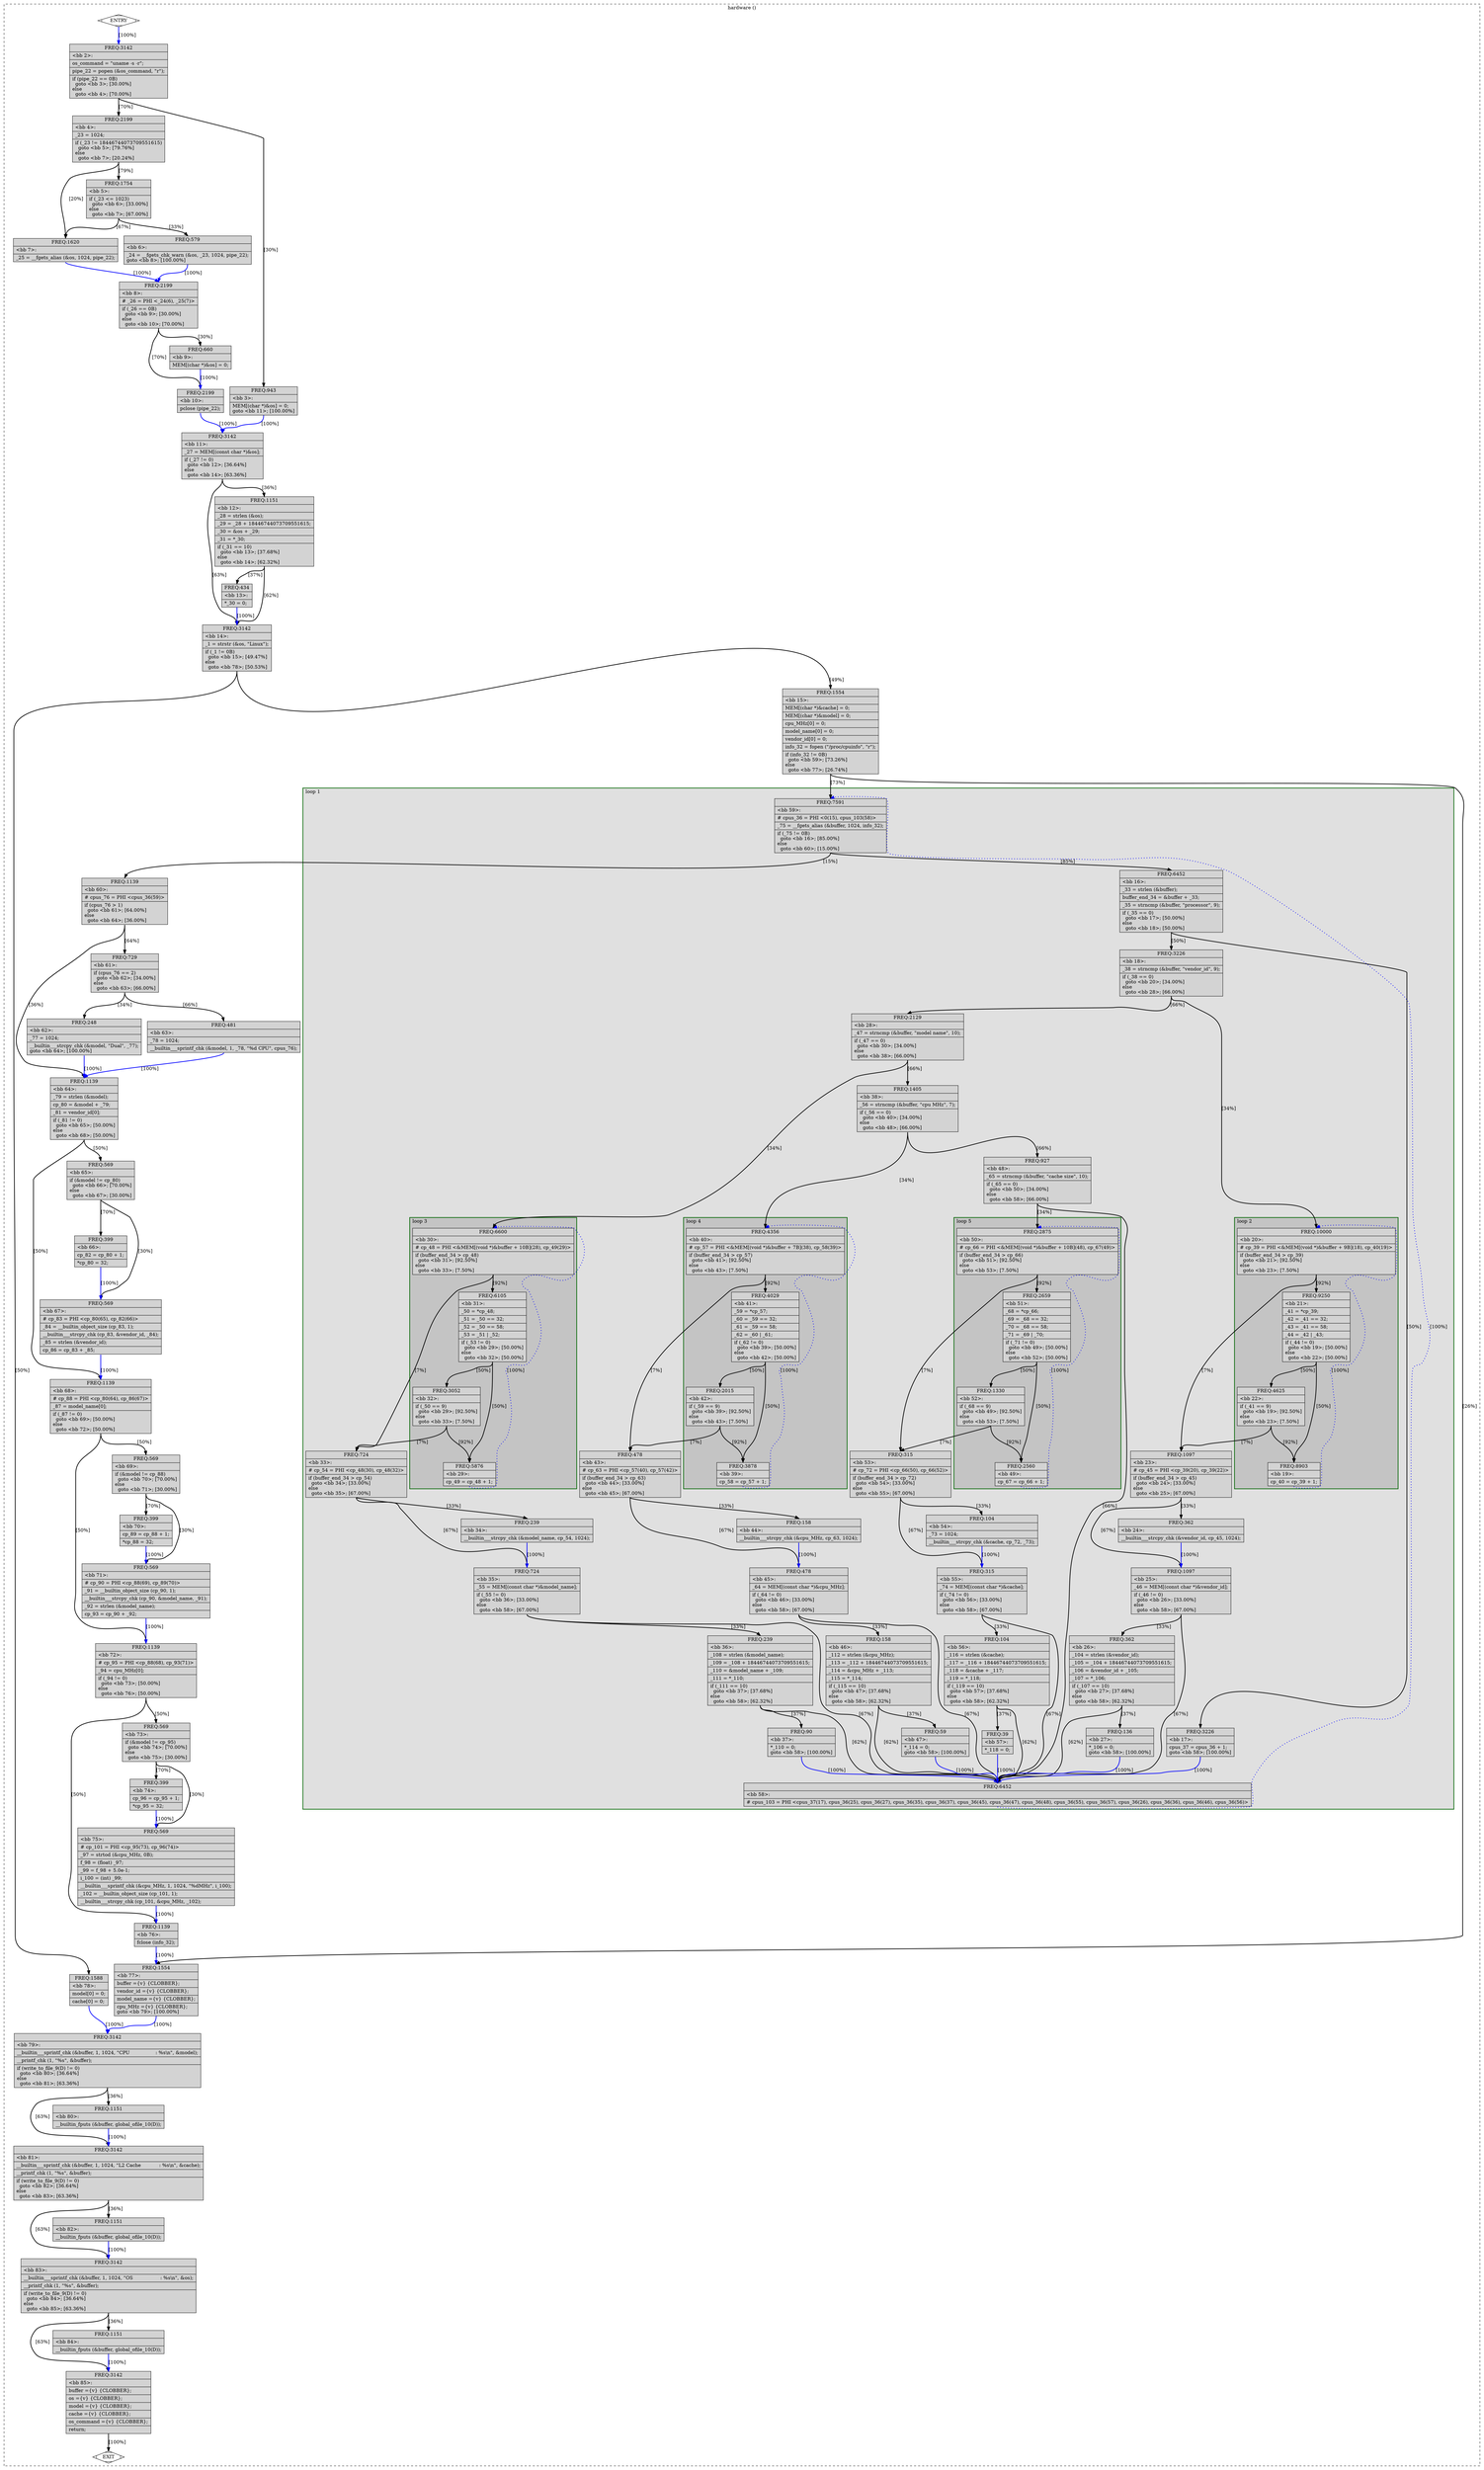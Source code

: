 digraph "hardware.c.086t.fixup_cfg4" {
overlap=false;
subgraph "cluster_hardware" {
	style="dashed";
	color="black";
	label="hardware ()";
	subgraph cluster_56_1 {
	style="filled";
	color="darkgreen";
	fillcolor="grey88";
	label="loop 1";
	labeljust=l;
	penwidth=2;
	subgraph cluster_56_2 {
	style="filled";
	color="darkgreen";
	fillcolor="grey77";
	label="loop 2";
	labeljust=l;
	penwidth=2;
	fn_56_basic_block_20 [shape=record,style=filled,fillcolor=lightgrey,label="{ FREQ:10000 |\<bb\ 20\>:\l\
|#\ cp_39\ =\ PHI\ \<&MEM[(void\ *)&buffer\ +\ 9B](18),\ cp_40(19)\>\l\
|if\ (buffer_end_34\ \>\ cp_39)\l\
\ \ goto\ \<bb\ 21\>;\ [92.50%]\l\
else\l\
\ \ goto\ \<bb\ 23\>;\ [7.50%]\l\
}"];

	fn_56_basic_block_21 [shape=record,style=filled,fillcolor=lightgrey,label="{ FREQ:9250 |\<bb\ 21\>:\l\
|_41\ =\ *cp_39;\l\
|_42\ =\ _41\ ==\ 32;\l\
|_43\ =\ _41\ ==\ 58;\l\
|_44\ =\ _42\ \|\ _43;\l\
|if\ (_44\ !=\ 0)\l\
\ \ goto\ \<bb\ 19\>;\ [50.00%]\l\
else\l\
\ \ goto\ \<bb\ 22\>;\ [50.00%]\l\
}"];

	fn_56_basic_block_19 [shape=record,style=filled,fillcolor=lightgrey,label="{ FREQ:8903 |\<bb\ 19\>:\l\
|cp_40\ =\ cp_39\ +\ 1;\l\
}"];

	fn_56_basic_block_22 [shape=record,style=filled,fillcolor=lightgrey,label="{ FREQ:4625 |\<bb\ 22\>:\l\
|if\ (_41\ ==\ 9)\l\
\ \ goto\ \<bb\ 19\>;\ [92.50%]\l\
else\l\
\ \ goto\ \<bb\ 23\>;\ [7.50%]\l\
}"];

	}
	subgraph cluster_56_3 {
	style="filled";
	color="darkgreen";
	fillcolor="grey77";
	label="loop 3";
	labeljust=l;
	penwidth=2;
	fn_56_basic_block_30 [shape=record,style=filled,fillcolor=lightgrey,label="{ FREQ:6600 |\<bb\ 30\>:\l\
|#\ cp_48\ =\ PHI\ \<&MEM[(void\ *)&buffer\ +\ 10B](28),\ cp_49(29)\>\l\
|if\ (buffer_end_34\ \>\ cp_48)\l\
\ \ goto\ \<bb\ 31\>;\ [92.50%]\l\
else\l\
\ \ goto\ \<bb\ 33\>;\ [7.50%]\l\
}"];

	fn_56_basic_block_31 [shape=record,style=filled,fillcolor=lightgrey,label="{ FREQ:6105 |\<bb\ 31\>:\l\
|_50\ =\ *cp_48;\l\
|_51\ =\ _50\ ==\ 32;\l\
|_52\ =\ _50\ ==\ 58;\l\
|_53\ =\ _51\ \|\ _52;\l\
|if\ (_53\ !=\ 0)\l\
\ \ goto\ \<bb\ 29\>;\ [50.00%]\l\
else\l\
\ \ goto\ \<bb\ 32\>;\ [50.00%]\l\
}"];

	fn_56_basic_block_29 [shape=record,style=filled,fillcolor=lightgrey,label="{ FREQ:5876 |\<bb\ 29\>:\l\
|cp_49\ =\ cp_48\ +\ 1;\l\
}"];

	fn_56_basic_block_32 [shape=record,style=filled,fillcolor=lightgrey,label="{ FREQ:3052 |\<bb\ 32\>:\l\
|if\ (_50\ ==\ 9)\l\
\ \ goto\ \<bb\ 29\>;\ [92.50%]\l\
else\l\
\ \ goto\ \<bb\ 33\>;\ [7.50%]\l\
}"];

	}
	subgraph cluster_56_4 {
	style="filled";
	color="darkgreen";
	fillcolor="grey77";
	label="loop 4";
	labeljust=l;
	penwidth=2;
	fn_56_basic_block_40 [shape=record,style=filled,fillcolor=lightgrey,label="{ FREQ:4356 |\<bb\ 40\>:\l\
|#\ cp_57\ =\ PHI\ \<&MEM[(void\ *)&buffer\ +\ 7B](38),\ cp_58(39)\>\l\
|if\ (buffer_end_34\ \>\ cp_57)\l\
\ \ goto\ \<bb\ 41\>;\ [92.50%]\l\
else\l\
\ \ goto\ \<bb\ 43\>;\ [7.50%]\l\
}"];

	fn_56_basic_block_41 [shape=record,style=filled,fillcolor=lightgrey,label="{ FREQ:4029 |\<bb\ 41\>:\l\
|_59\ =\ *cp_57;\l\
|_60\ =\ _59\ ==\ 32;\l\
|_61\ =\ _59\ ==\ 58;\l\
|_62\ =\ _60\ \|\ _61;\l\
|if\ (_62\ !=\ 0)\l\
\ \ goto\ \<bb\ 39\>;\ [50.00%]\l\
else\l\
\ \ goto\ \<bb\ 42\>;\ [50.00%]\l\
}"];

	fn_56_basic_block_39 [shape=record,style=filled,fillcolor=lightgrey,label="{ FREQ:3878 |\<bb\ 39\>:\l\
|cp_58\ =\ cp_57\ +\ 1;\l\
}"];

	fn_56_basic_block_42 [shape=record,style=filled,fillcolor=lightgrey,label="{ FREQ:2015 |\<bb\ 42\>:\l\
|if\ (_59\ ==\ 9)\l\
\ \ goto\ \<bb\ 39\>;\ [92.50%]\l\
else\l\
\ \ goto\ \<bb\ 43\>;\ [7.50%]\l\
}"];

	}
	subgraph cluster_56_5 {
	style="filled";
	color="darkgreen";
	fillcolor="grey77";
	label="loop 5";
	labeljust=l;
	penwidth=2;
	fn_56_basic_block_50 [shape=record,style=filled,fillcolor=lightgrey,label="{ FREQ:2875 |\<bb\ 50\>:\l\
|#\ cp_66\ =\ PHI\ \<&MEM[(void\ *)&buffer\ +\ 10B](48),\ cp_67(49)\>\l\
|if\ (buffer_end_34\ \>\ cp_66)\l\
\ \ goto\ \<bb\ 51\>;\ [92.50%]\l\
else\l\
\ \ goto\ \<bb\ 53\>;\ [7.50%]\l\
}"];

	fn_56_basic_block_51 [shape=record,style=filled,fillcolor=lightgrey,label="{ FREQ:2659 |\<bb\ 51\>:\l\
|_68\ =\ *cp_66;\l\
|_69\ =\ _68\ ==\ 32;\l\
|_70\ =\ _68\ ==\ 58;\l\
|_71\ =\ _69\ \|\ _70;\l\
|if\ (_71\ !=\ 0)\l\
\ \ goto\ \<bb\ 49\>;\ [50.00%]\l\
else\l\
\ \ goto\ \<bb\ 52\>;\ [50.00%]\l\
}"];

	fn_56_basic_block_49 [shape=record,style=filled,fillcolor=lightgrey,label="{ FREQ:2560 |\<bb\ 49\>:\l\
|cp_67\ =\ cp_66\ +\ 1;\l\
}"];

	fn_56_basic_block_52 [shape=record,style=filled,fillcolor=lightgrey,label="{ FREQ:1330 |\<bb\ 52\>:\l\
|if\ (_68\ ==\ 9)\l\
\ \ goto\ \<bb\ 49\>;\ [92.50%]\l\
else\l\
\ \ goto\ \<bb\ 53\>;\ [7.50%]\l\
}"];

	}
	fn_56_basic_block_59 [shape=record,style=filled,fillcolor=lightgrey,label="{ FREQ:7591 |\<bb\ 59\>:\l\
|#\ cpus_36\ =\ PHI\ \<0(15),\ cpus_103(58)\>\l\
|_75\ =\ __fgets_alias\ (&buffer,\ 1024,\ info_32);\l\
|if\ (_75\ !=\ 0B)\l\
\ \ goto\ \<bb\ 16\>;\ [85.00%]\l\
else\l\
\ \ goto\ \<bb\ 60\>;\ [15.00%]\l\
}"];

	fn_56_basic_block_16 [shape=record,style=filled,fillcolor=lightgrey,label="{ FREQ:6452 |\<bb\ 16\>:\l\
|_33\ =\ strlen\ (&buffer);\l\
|buffer_end_34\ =\ &buffer\ +\ _33;\l\
|_35\ =\ strncmp\ (&buffer,\ \"processor\",\ 9);\l\
|if\ (_35\ ==\ 0)\l\
\ \ goto\ \<bb\ 17\>;\ [50.00%]\l\
else\l\
\ \ goto\ \<bb\ 18\>;\ [50.00%]\l\
}"];

	fn_56_basic_block_17 [shape=record,style=filled,fillcolor=lightgrey,label="{ FREQ:3226 |\<bb\ 17\>:\l\
|cpus_37\ =\ cpus_36\ +\ 1;\l\
goto\ \<bb\ 58\>;\ [100.00%]\l\
}"];

	fn_56_basic_block_18 [shape=record,style=filled,fillcolor=lightgrey,label="{ FREQ:3226 |\<bb\ 18\>:\l\
|_38\ =\ strncmp\ (&buffer,\ \"vendor_id\",\ 9);\l\
|if\ (_38\ ==\ 0)\l\
\ \ goto\ \<bb\ 20\>;\ [34.00%]\l\
else\l\
\ \ goto\ \<bb\ 28\>;\ [66.00%]\l\
}"];

	fn_56_basic_block_58 [shape=record,style=filled,fillcolor=lightgrey,label="{ FREQ:6452 |\<bb\ 58\>:\l\
|#\ cpus_103\ =\ PHI\ \<cpus_37(17),\ cpus_36(25),\ cpus_36(27),\ cpus_36(35),\ cpus_36(37),\ cpus_36(45),\ cpus_36(47),\ cpus_36(48),\ cpus_36(55),\ cpus_36(57),\ cpus_36(26),\ cpus_36(36),\ cpus_36(46),\ cpus_36(56)\>\l\
}"];

	fn_56_basic_block_28 [shape=record,style=filled,fillcolor=lightgrey,label="{ FREQ:2129 |\<bb\ 28\>:\l\
|_47\ =\ strncmp\ (&buffer,\ \"model\ name\",\ 10);\l\
|if\ (_47\ ==\ 0)\l\
\ \ goto\ \<bb\ 30\>;\ [34.00%]\l\
else\l\
\ \ goto\ \<bb\ 38\>;\ [66.00%]\l\
}"];

	fn_56_basic_block_23 [shape=record,style=filled,fillcolor=lightgrey,label="{ FREQ:1097 |\<bb\ 23\>:\l\
|#\ cp_45\ =\ PHI\ \<cp_39(20),\ cp_39(22)\>\l\
|if\ (buffer_end_34\ \>\ cp_45)\l\
\ \ goto\ \<bb\ 24\>;\ [33.00%]\l\
else\l\
\ \ goto\ \<bb\ 25\>;\ [67.00%]\l\
}"];

	fn_56_basic_block_38 [shape=record,style=filled,fillcolor=lightgrey,label="{ FREQ:1405 |\<bb\ 38\>:\l\
|_56\ =\ strncmp\ (&buffer,\ \"cpu\ MHz\",\ 7);\l\
|if\ (_56\ ==\ 0)\l\
\ \ goto\ \<bb\ 40\>;\ [34.00%]\l\
else\l\
\ \ goto\ \<bb\ 48\>;\ [66.00%]\l\
}"];

	fn_56_basic_block_24 [shape=record,style=filled,fillcolor=lightgrey,label="{ FREQ:362 |\<bb\ 24\>:\l\
|__builtin___strcpy_chk\ (&vendor_id,\ cp_45,\ 1024);\l\
}"];

	fn_56_basic_block_25 [shape=record,style=filled,fillcolor=lightgrey,label="{ FREQ:1097 |\<bb\ 25\>:\l\
|_46\ =\ MEM[(const\ char\ *)&vendor_id];\l\
|if\ (_46\ !=\ 0)\l\
\ \ goto\ \<bb\ 26\>;\ [33.00%]\l\
else\l\
\ \ goto\ \<bb\ 58\>;\ [67.00%]\l\
}"];

	fn_56_basic_block_33 [shape=record,style=filled,fillcolor=lightgrey,label="{ FREQ:724 |\<bb\ 33\>:\l\
|#\ cp_54\ =\ PHI\ \<cp_48(30),\ cp_48(32)\>\l\
|if\ (buffer_end_34\ \>\ cp_54)\l\
\ \ goto\ \<bb\ 34\>;\ [33.00%]\l\
else\l\
\ \ goto\ \<bb\ 35\>;\ [67.00%]\l\
}"];

	fn_56_basic_block_48 [shape=record,style=filled,fillcolor=lightgrey,label="{ FREQ:927 |\<bb\ 48\>:\l\
|_65\ =\ strncmp\ (&buffer,\ \"cache\ size\",\ 10);\l\
|if\ (_65\ ==\ 0)\l\
\ \ goto\ \<bb\ 50\>;\ [34.00%]\l\
else\l\
\ \ goto\ \<bb\ 58\>;\ [66.00%]\l\
}"];

	fn_56_basic_block_26 [shape=record,style=filled,fillcolor=lightgrey,label="{ FREQ:362 |\<bb\ 26\>:\l\
|_104\ =\ strlen\ (&vendor_id);\l\
|_105\ =\ _104\ +\ 18446744073709551615;\l\
|_106\ =\ &vendor_id\ +\ _105;\l\
|_107\ =\ *_106;\l\
|if\ (_107\ ==\ 10)\l\
\ \ goto\ \<bb\ 27\>;\ [37.68%]\l\
else\l\
\ \ goto\ \<bb\ 58\>;\ [62.32%]\l\
}"];

	fn_56_basic_block_34 [shape=record,style=filled,fillcolor=lightgrey,label="{ FREQ:239 |\<bb\ 34\>:\l\
|__builtin___strcpy_chk\ (&model_name,\ cp_54,\ 1024);\l\
}"];

	fn_56_basic_block_35 [shape=record,style=filled,fillcolor=lightgrey,label="{ FREQ:724 |\<bb\ 35\>:\l\
|_55\ =\ MEM[(const\ char\ *)&model_name];\l\
|if\ (_55\ !=\ 0)\l\
\ \ goto\ \<bb\ 36\>;\ [33.00%]\l\
else\l\
\ \ goto\ \<bb\ 58\>;\ [67.00%]\l\
}"];

	fn_56_basic_block_43 [shape=record,style=filled,fillcolor=lightgrey,label="{ FREQ:478 |\<bb\ 43\>:\l\
|#\ cp_63\ =\ PHI\ \<cp_57(40),\ cp_57(42)\>\l\
|if\ (buffer_end_34\ \>\ cp_63)\l\
\ \ goto\ \<bb\ 44\>;\ [33.00%]\l\
else\l\
\ \ goto\ \<bb\ 45\>;\ [67.00%]\l\
}"];

	fn_56_basic_block_27 [shape=record,style=filled,fillcolor=lightgrey,label="{ FREQ:136 |\<bb\ 27\>:\l\
|*_106\ =\ 0;\l\
goto\ \<bb\ 58\>;\ [100.00%]\l\
}"];

	fn_56_basic_block_36 [shape=record,style=filled,fillcolor=lightgrey,label="{ FREQ:239 |\<bb\ 36\>:\l\
|_108\ =\ strlen\ (&model_name);\l\
|_109\ =\ _108\ +\ 18446744073709551615;\l\
|_110\ =\ &model_name\ +\ _109;\l\
|_111\ =\ *_110;\l\
|if\ (_111\ ==\ 10)\l\
\ \ goto\ \<bb\ 37\>;\ [37.68%]\l\
else\l\
\ \ goto\ \<bb\ 58\>;\ [62.32%]\l\
}"];

	fn_56_basic_block_44 [shape=record,style=filled,fillcolor=lightgrey,label="{ FREQ:158 |\<bb\ 44\>:\l\
|__builtin___strcpy_chk\ (&cpu_MHz,\ cp_63,\ 1024);\l\
}"];

	fn_56_basic_block_45 [shape=record,style=filled,fillcolor=lightgrey,label="{ FREQ:478 |\<bb\ 45\>:\l\
|_64\ =\ MEM[(const\ char\ *)&cpu_MHz];\l\
|if\ (_64\ !=\ 0)\l\
\ \ goto\ \<bb\ 46\>;\ [33.00%]\l\
else\l\
\ \ goto\ \<bb\ 58\>;\ [67.00%]\l\
}"];

	fn_56_basic_block_53 [shape=record,style=filled,fillcolor=lightgrey,label="{ FREQ:315 |\<bb\ 53\>:\l\
|#\ cp_72\ =\ PHI\ \<cp_66(50),\ cp_66(52)\>\l\
|if\ (buffer_end_34\ \>\ cp_72)\l\
\ \ goto\ \<bb\ 54\>;\ [33.00%]\l\
else\l\
\ \ goto\ \<bb\ 55\>;\ [67.00%]\l\
}"];

	fn_56_basic_block_37 [shape=record,style=filled,fillcolor=lightgrey,label="{ FREQ:90 |\<bb\ 37\>:\l\
|*_110\ =\ 0;\l\
goto\ \<bb\ 58\>;\ [100.00%]\l\
}"];

	fn_56_basic_block_46 [shape=record,style=filled,fillcolor=lightgrey,label="{ FREQ:158 |\<bb\ 46\>:\l\
|_112\ =\ strlen\ (&cpu_MHz);\l\
|_113\ =\ _112\ +\ 18446744073709551615;\l\
|_114\ =\ &cpu_MHz\ +\ _113;\l\
|_115\ =\ *_114;\l\
|if\ (_115\ ==\ 10)\l\
\ \ goto\ \<bb\ 47\>;\ [37.68%]\l\
else\l\
\ \ goto\ \<bb\ 58\>;\ [62.32%]\l\
}"];

	fn_56_basic_block_54 [shape=record,style=filled,fillcolor=lightgrey,label="{ FREQ:104 |\<bb\ 54\>:\l\
|_73\ =\ 1024;\l\
|__builtin___strcpy_chk\ (&cache,\ cp_72,\ _73);\l\
}"];

	fn_56_basic_block_55 [shape=record,style=filled,fillcolor=lightgrey,label="{ FREQ:315 |\<bb\ 55\>:\l\
|_74\ =\ MEM[(const\ char\ *)&cache];\l\
|if\ (_74\ !=\ 0)\l\
\ \ goto\ \<bb\ 56\>;\ [33.00%]\l\
else\l\
\ \ goto\ \<bb\ 58\>;\ [67.00%]\l\
}"];

	fn_56_basic_block_47 [shape=record,style=filled,fillcolor=lightgrey,label="{ FREQ:59 |\<bb\ 47\>:\l\
|*_114\ =\ 0;\l\
goto\ \<bb\ 58\>;\ [100.00%]\l\
}"];

	fn_56_basic_block_56 [shape=record,style=filled,fillcolor=lightgrey,label="{ FREQ:104 |\<bb\ 56\>:\l\
|_116\ =\ strlen\ (&cache);\l\
|_117\ =\ _116\ +\ 18446744073709551615;\l\
|_118\ =\ &cache\ +\ _117;\l\
|_119\ =\ *_118;\l\
|if\ (_119\ ==\ 10)\l\
\ \ goto\ \<bb\ 57\>;\ [37.68%]\l\
else\l\
\ \ goto\ \<bb\ 58\>;\ [62.32%]\l\
}"];

	fn_56_basic_block_57 [shape=record,style=filled,fillcolor=lightgrey,label="{ FREQ:39 |\<bb\ 57\>:\l\
|*_118\ =\ 0;\l\
}"];

	}
	fn_56_basic_block_0 [shape=Mdiamond,style=filled,fillcolor=white,label="ENTRY"];

	fn_56_basic_block_1 [shape=Mdiamond,style=filled,fillcolor=white,label="EXIT"];

	fn_56_basic_block_2 [shape=record,style=filled,fillcolor=lightgrey,label="{ FREQ:3142 |\<bb\ 2\>:\l\
|os_command\ =\ \"uname\ -s\ -r\";\l\
|pipe_22\ =\ popen\ (&os_command,\ \"r\");\l\
|if\ (pipe_22\ ==\ 0B)\l\
\ \ goto\ \<bb\ 3\>;\ [30.00%]\l\
else\l\
\ \ goto\ \<bb\ 4\>;\ [70.00%]\l\
}"];

	fn_56_basic_block_3 [shape=record,style=filled,fillcolor=lightgrey,label="{ FREQ:943 |\<bb\ 3\>:\l\
|MEM[(char\ *)&os]\ =\ 0;\l\
goto\ \<bb\ 11\>;\ [100.00%]\l\
}"];

	fn_56_basic_block_4 [shape=record,style=filled,fillcolor=lightgrey,label="{ FREQ:2199 |\<bb\ 4\>:\l\
|_23\ =\ 1024;\l\
|if\ (_23\ !=\ 18446744073709551615)\l\
\ \ goto\ \<bb\ 5\>;\ [79.76%]\l\
else\l\
\ \ goto\ \<bb\ 7\>;\ [20.24%]\l\
}"];

	fn_56_basic_block_5 [shape=record,style=filled,fillcolor=lightgrey,label="{ FREQ:1754 |\<bb\ 5\>:\l\
|if\ (_23\ \<=\ 1023)\l\
\ \ goto\ \<bb\ 6\>;\ [33.00%]\l\
else\l\
\ \ goto\ \<bb\ 7\>;\ [67.00%]\l\
}"];

	fn_56_basic_block_6 [shape=record,style=filled,fillcolor=lightgrey,label="{ FREQ:579 |\<bb\ 6\>:\l\
|_24\ =\ __fgets_chk_warn\ (&os,\ _23,\ 1024,\ pipe_22);\l\
goto\ \<bb\ 8\>;\ [100.00%]\l\
}"];

	fn_56_basic_block_7 [shape=record,style=filled,fillcolor=lightgrey,label="{ FREQ:1620 |\<bb\ 7\>:\l\
|_25\ =\ __fgets_alias\ (&os,\ 1024,\ pipe_22);\l\
}"];

	fn_56_basic_block_8 [shape=record,style=filled,fillcolor=lightgrey,label="{ FREQ:2199 |\<bb\ 8\>:\l\
|#\ _26\ =\ PHI\ \<_24(6),\ _25(7)\>\l\
|if\ (_26\ ==\ 0B)\l\
\ \ goto\ \<bb\ 9\>;\ [30.00%]\l\
else\l\
\ \ goto\ \<bb\ 10\>;\ [70.00%]\l\
}"];

	fn_56_basic_block_9 [shape=record,style=filled,fillcolor=lightgrey,label="{ FREQ:660 |\<bb\ 9\>:\l\
|MEM[(char\ *)&os]\ =\ 0;\l\
}"];

	fn_56_basic_block_10 [shape=record,style=filled,fillcolor=lightgrey,label="{ FREQ:2199 |\<bb\ 10\>:\l\
|pclose\ (pipe_22);\l\
}"];

	fn_56_basic_block_11 [shape=record,style=filled,fillcolor=lightgrey,label="{ FREQ:3142 |\<bb\ 11\>:\l\
|_27\ =\ MEM[(const\ char\ *)&os];\l\
|if\ (_27\ !=\ 0)\l\
\ \ goto\ \<bb\ 12\>;\ [36.64%]\l\
else\l\
\ \ goto\ \<bb\ 14\>;\ [63.36%]\l\
}"];

	fn_56_basic_block_12 [shape=record,style=filled,fillcolor=lightgrey,label="{ FREQ:1151 |\<bb\ 12\>:\l\
|_28\ =\ strlen\ (&os);\l\
|_29\ =\ _28\ +\ 18446744073709551615;\l\
|_30\ =\ &os\ +\ _29;\l\
|_31\ =\ *_30;\l\
|if\ (_31\ ==\ 10)\l\
\ \ goto\ \<bb\ 13\>;\ [37.68%]\l\
else\l\
\ \ goto\ \<bb\ 14\>;\ [62.32%]\l\
}"];

	fn_56_basic_block_13 [shape=record,style=filled,fillcolor=lightgrey,label="{ FREQ:434 |\<bb\ 13\>:\l\
|*_30\ =\ 0;\l\
}"];

	fn_56_basic_block_14 [shape=record,style=filled,fillcolor=lightgrey,label="{ FREQ:3142 |\<bb\ 14\>:\l\
|_1\ =\ strstr\ (&os,\ \"Linux\");\l\
|if\ (_1\ !=\ 0B)\l\
\ \ goto\ \<bb\ 15\>;\ [49.47%]\l\
else\l\
\ \ goto\ \<bb\ 78\>;\ [50.53%]\l\
}"];

	fn_56_basic_block_15 [shape=record,style=filled,fillcolor=lightgrey,label="{ FREQ:1554 |\<bb\ 15\>:\l\
|MEM[(char\ *)&cache]\ =\ 0;\l\
|MEM[(char\ *)&model]\ =\ 0;\l\
|cpu_MHz[0]\ =\ 0;\l\
|model_name[0]\ =\ 0;\l\
|vendor_id[0]\ =\ 0;\l\
|info_32\ =\ fopen\ (\"/proc/cpuinfo\",\ \"r\");\l\
|if\ (info_32\ !=\ 0B)\l\
\ \ goto\ \<bb\ 59\>;\ [73.26%]\l\
else\l\
\ \ goto\ \<bb\ 77\>;\ [26.74%]\l\
}"];

	fn_56_basic_block_60 [shape=record,style=filled,fillcolor=lightgrey,label="{ FREQ:1139 |\<bb\ 60\>:\l\
|#\ cpus_76\ =\ PHI\ \<cpus_36(59)\>\l\
|if\ (cpus_76\ \>\ 1)\l\
\ \ goto\ \<bb\ 61\>;\ [64.00%]\l\
else\l\
\ \ goto\ \<bb\ 64\>;\ [36.00%]\l\
}"];

	fn_56_basic_block_61 [shape=record,style=filled,fillcolor=lightgrey,label="{ FREQ:729 |\<bb\ 61\>:\l\
|if\ (cpus_76\ ==\ 2)\l\
\ \ goto\ \<bb\ 62\>;\ [34.00%]\l\
else\l\
\ \ goto\ \<bb\ 63\>;\ [66.00%]\l\
}"];

	fn_56_basic_block_62 [shape=record,style=filled,fillcolor=lightgrey,label="{ FREQ:248 |\<bb\ 62\>:\l\
|_77\ =\ 1024;\l\
|__builtin___strcpy_chk\ (&model,\ \"Dual\",\ _77);\l\
goto\ \<bb\ 64\>;\ [100.00%]\l\
}"];

	fn_56_basic_block_63 [shape=record,style=filled,fillcolor=lightgrey,label="{ FREQ:481 |\<bb\ 63\>:\l\
|_78\ =\ 1024;\l\
|__builtin___sprintf_chk\ (&model,\ 1,\ _78,\ \"%d\ CPU\",\ cpus_76);\l\
}"];

	fn_56_basic_block_64 [shape=record,style=filled,fillcolor=lightgrey,label="{ FREQ:1139 |\<bb\ 64\>:\l\
|_79\ =\ strlen\ (&model);\l\
|cp_80\ =\ &model\ +\ _79;\l\
|_81\ =\ vendor_id[0];\l\
|if\ (_81\ !=\ 0)\l\
\ \ goto\ \<bb\ 65\>;\ [50.00%]\l\
else\l\
\ \ goto\ \<bb\ 68\>;\ [50.00%]\l\
}"];

	fn_56_basic_block_65 [shape=record,style=filled,fillcolor=lightgrey,label="{ FREQ:569 |\<bb\ 65\>:\l\
|if\ (&model\ !=\ cp_80)\l\
\ \ goto\ \<bb\ 66\>;\ [70.00%]\l\
else\l\
\ \ goto\ \<bb\ 67\>;\ [30.00%]\l\
}"];

	fn_56_basic_block_66 [shape=record,style=filled,fillcolor=lightgrey,label="{ FREQ:399 |\<bb\ 66\>:\l\
|cp_82\ =\ cp_80\ +\ 1;\l\
|*cp_80\ =\ 32;\l\
}"];

	fn_56_basic_block_67 [shape=record,style=filled,fillcolor=lightgrey,label="{ FREQ:569 |\<bb\ 67\>:\l\
|#\ cp_83\ =\ PHI\ \<cp_80(65),\ cp_82(66)\>\l\
|_84\ =\ __builtin_object_size\ (cp_83,\ 1);\l\
|__builtin___strcpy_chk\ (cp_83,\ &vendor_id,\ _84);\l\
|_85\ =\ strlen\ (&vendor_id);\l\
|cp_86\ =\ cp_83\ +\ _85;\l\
}"];

	fn_56_basic_block_68 [shape=record,style=filled,fillcolor=lightgrey,label="{ FREQ:1139 |\<bb\ 68\>:\l\
|#\ cp_88\ =\ PHI\ \<cp_80(64),\ cp_86(67)\>\l\
|_87\ =\ model_name[0];\l\
|if\ (_87\ !=\ 0)\l\
\ \ goto\ \<bb\ 69\>;\ [50.00%]\l\
else\l\
\ \ goto\ \<bb\ 72\>;\ [50.00%]\l\
}"];

	fn_56_basic_block_69 [shape=record,style=filled,fillcolor=lightgrey,label="{ FREQ:569 |\<bb\ 69\>:\l\
|if\ (&model\ !=\ cp_88)\l\
\ \ goto\ \<bb\ 70\>;\ [70.00%]\l\
else\l\
\ \ goto\ \<bb\ 71\>;\ [30.00%]\l\
}"];

	fn_56_basic_block_70 [shape=record,style=filled,fillcolor=lightgrey,label="{ FREQ:399 |\<bb\ 70\>:\l\
|cp_89\ =\ cp_88\ +\ 1;\l\
|*cp_88\ =\ 32;\l\
}"];

	fn_56_basic_block_71 [shape=record,style=filled,fillcolor=lightgrey,label="{ FREQ:569 |\<bb\ 71\>:\l\
|#\ cp_90\ =\ PHI\ \<cp_88(69),\ cp_89(70)\>\l\
|_91\ =\ __builtin_object_size\ (cp_90,\ 1);\l\
|__builtin___strcpy_chk\ (cp_90,\ &model_name,\ _91);\l\
|_92\ =\ strlen\ (&model_name);\l\
|cp_93\ =\ cp_90\ +\ _92;\l\
}"];

	fn_56_basic_block_72 [shape=record,style=filled,fillcolor=lightgrey,label="{ FREQ:1139 |\<bb\ 72\>:\l\
|#\ cp_95\ =\ PHI\ \<cp_88(68),\ cp_93(71)\>\l\
|_94\ =\ cpu_MHz[0];\l\
|if\ (_94\ !=\ 0)\l\
\ \ goto\ \<bb\ 73\>;\ [50.00%]\l\
else\l\
\ \ goto\ \<bb\ 76\>;\ [50.00%]\l\
}"];

	fn_56_basic_block_73 [shape=record,style=filled,fillcolor=lightgrey,label="{ FREQ:569 |\<bb\ 73\>:\l\
|if\ (&model\ !=\ cp_95)\l\
\ \ goto\ \<bb\ 74\>;\ [70.00%]\l\
else\l\
\ \ goto\ \<bb\ 75\>;\ [30.00%]\l\
}"];

	fn_56_basic_block_74 [shape=record,style=filled,fillcolor=lightgrey,label="{ FREQ:399 |\<bb\ 74\>:\l\
|cp_96\ =\ cp_95\ +\ 1;\l\
|*cp_95\ =\ 32;\l\
}"];

	fn_56_basic_block_75 [shape=record,style=filled,fillcolor=lightgrey,label="{ FREQ:569 |\<bb\ 75\>:\l\
|#\ cp_101\ =\ PHI\ \<cp_95(73),\ cp_96(74)\>\l\
|_97\ =\ strtod\ (&cpu_MHz,\ 0B);\l\
|f_98\ =\ (float)\ _97;\l\
|_99\ =\ f_98\ +\ 5.0e-1;\l\
|i_100\ =\ (int)\ _99;\l\
|__builtin___sprintf_chk\ (&cpu_MHz,\ 1,\ 1024,\ \"%dMHz\",\ i_100);\l\
|_102\ =\ __builtin_object_size\ (cp_101,\ 1);\l\
|__builtin___strcpy_chk\ (cp_101,\ &cpu_MHz,\ _102);\l\
}"];

	fn_56_basic_block_76 [shape=record,style=filled,fillcolor=lightgrey,label="{ FREQ:1139 |\<bb\ 76\>:\l\
|fclose\ (info_32);\l\
}"];

	fn_56_basic_block_77 [shape=record,style=filled,fillcolor=lightgrey,label="{ FREQ:1554 |\<bb\ 77\>:\l\
|buffer\ =\{v\}\ \{CLOBBER\};\l\
|vendor_id\ =\{v\}\ \{CLOBBER\};\l\
|model_name\ =\{v\}\ \{CLOBBER\};\l\
|cpu_MHz\ =\{v\}\ \{CLOBBER\};\l\
goto\ \<bb\ 79\>;\ [100.00%]\l\
}"];

	fn_56_basic_block_78 [shape=record,style=filled,fillcolor=lightgrey,label="{ FREQ:1588 |\<bb\ 78\>:\l\
|model[0]\ =\ 0;\l\
|cache[0]\ =\ 0;\l\
}"];

	fn_56_basic_block_79 [shape=record,style=filled,fillcolor=lightgrey,label="{ FREQ:3142 |\<bb\ 79\>:\l\
|__builtin___sprintf_chk\ (&buffer,\ 1,\ 1024,\ \"CPU\ \ \ \ \ \ \ \ \ \ \ \ \ \ \ \ \ :\ %s\\n\",\ &model);\l\
|__printf_chk\ (1,\ \"%s\",\ &buffer);\l\
|if\ (write_to_file_9(D)\ !=\ 0)\l\
\ \ goto\ \<bb\ 80\>;\ [36.64%]\l\
else\l\
\ \ goto\ \<bb\ 81\>;\ [63.36%]\l\
}"];

	fn_56_basic_block_80 [shape=record,style=filled,fillcolor=lightgrey,label="{ FREQ:1151 |\<bb\ 80\>:\l\
|__builtin_fputs\ (&buffer,\ global_ofile_10(D));\l\
}"];

	fn_56_basic_block_81 [shape=record,style=filled,fillcolor=lightgrey,label="{ FREQ:3142 |\<bb\ 81\>:\l\
|__builtin___sprintf_chk\ (&buffer,\ 1,\ 1024,\ \"L2\ Cache\ \ \ \ \ \ \ \ \ \ \ \ :\ %s\\n\",\ &cache);\l\
|__printf_chk\ (1,\ \"%s\",\ &buffer);\l\
|if\ (write_to_file_9(D)\ !=\ 0)\l\
\ \ goto\ \<bb\ 82\>;\ [36.64%]\l\
else\l\
\ \ goto\ \<bb\ 83\>;\ [63.36%]\l\
}"];

	fn_56_basic_block_82 [shape=record,style=filled,fillcolor=lightgrey,label="{ FREQ:1151 |\<bb\ 82\>:\l\
|__builtin_fputs\ (&buffer,\ global_ofile_10(D));\l\
}"];

	fn_56_basic_block_83 [shape=record,style=filled,fillcolor=lightgrey,label="{ FREQ:3142 |\<bb\ 83\>:\l\
|__builtin___sprintf_chk\ (&buffer,\ 1,\ 1024,\ \"OS\ \ \ \ \ \ \ \ \ \ \ \ \ \ \ \ \ \ :\ %s\\n\",\ &os);\l\
|__printf_chk\ (1,\ \"%s\",\ &buffer);\l\
|if\ (write_to_file_9(D)\ !=\ 0)\l\
\ \ goto\ \<bb\ 84\>;\ [36.64%]\l\
else\l\
\ \ goto\ \<bb\ 85\>;\ [63.36%]\l\
}"];

	fn_56_basic_block_84 [shape=record,style=filled,fillcolor=lightgrey,label="{ FREQ:1151 |\<bb\ 84\>:\l\
|__builtin_fputs\ (&buffer,\ global_ofile_10(D));\l\
}"];

	fn_56_basic_block_85 [shape=record,style=filled,fillcolor=lightgrey,label="{ FREQ:3142 |\<bb\ 85\>:\l\
|buffer\ =\{v\}\ \{CLOBBER\};\l\
|os\ =\{v\}\ \{CLOBBER\};\l\
|model\ =\{v\}\ \{CLOBBER\};\l\
|cache\ =\{v\}\ \{CLOBBER\};\l\
|os_command\ =\{v\}\ \{CLOBBER\};\l\
|return;\l\
}"];

	fn_56_basic_block_0:s -> fn_56_basic_block_2:n [style="solid,bold",color=blue,weight=100,constraint=true, label="[100%]"];
	fn_56_basic_block_2:s -> fn_56_basic_block_3:n [style="solid,bold",color=black,weight=10,constraint=true, label="[30%]"];
	fn_56_basic_block_2:s -> fn_56_basic_block_4:n [style="solid,bold",color=black,weight=10,constraint=true, label="[70%]"];
	fn_56_basic_block_3:s -> fn_56_basic_block_11:n [style="solid,bold",color=blue,weight=100,constraint=true, label="[100%]"];
	fn_56_basic_block_4:s -> fn_56_basic_block_5:n [style="solid,bold",color=black,weight=10,constraint=true, label="[79%]"];
	fn_56_basic_block_4:s -> fn_56_basic_block_7:n [style="solid,bold",color=black,weight=10,constraint=true, label="[20%]"];
	fn_56_basic_block_5:s -> fn_56_basic_block_6:n [style="solid,bold",color=black,weight=10,constraint=true, label="[33%]"];
	fn_56_basic_block_5:s -> fn_56_basic_block_7:n [style="solid,bold",color=black,weight=10,constraint=true, label="[67%]"];
	fn_56_basic_block_6:s -> fn_56_basic_block_8:n [style="solid,bold",color=blue,weight=100,constraint=true, label="[100%]"];
	fn_56_basic_block_7:s -> fn_56_basic_block_8:n [style="solid,bold",color=blue,weight=100,constraint=true, label="[100%]"];
	fn_56_basic_block_8:s -> fn_56_basic_block_9:n [style="solid,bold",color=black,weight=10,constraint=true, label="[30%]"];
	fn_56_basic_block_8:s -> fn_56_basic_block_10:n [style="solid,bold",color=black,weight=10,constraint=true, label="[70%]"];
	fn_56_basic_block_9:s -> fn_56_basic_block_10:n [style="solid,bold",color=blue,weight=100,constraint=true, label="[100%]"];
	fn_56_basic_block_10:s -> fn_56_basic_block_11:n [style="solid,bold",color=blue,weight=100,constraint=true, label="[100%]"];
	fn_56_basic_block_11:s -> fn_56_basic_block_12:n [style="solid,bold",color=black,weight=10,constraint=true, label="[36%]"];
	fn_56_basic_block_11:s -> fn_56_basic_block_14:n [style="solid,bold",color=black,weight=10,constraint=true, label="[63%]"];
	fn_56_basic_block_12:s -> fn_56_basic_block_13:n [style="solid,bold",color=black,weight=10,constraint=true, label="[37%]"];
	fn_56_basic_block_12:s -> fn_56_basic_block_14:n [style="solid,bold",color=black,weight=10,constraint=true, label="[62%]"];
	fn_56_basic_block_13:s -> fn_56_basic_block_14:n [style="solid,bold",color=blue,weight=100,constraint=true, label="[100%]"];
	fn_56_basic_block_14:s -> fn_56_basic_block_15:n [style="solid,bold",color=black,weight=10,constraint=true, label="[49%]"];
	fn_56_basic_block_14:s -> fn_56_basic_block_78:n [style="solid,bold",color=black,weight=10,constraint=true, label="[50%]"];
	fn_56_basic_block_15:s -> fn_56_basic_block_59:n [style="solid,bold",color=black,weight=10,constraint=true, label="[73%]"];
	fn_56_basic_block_15:s -> fn_56_basic_block_77:n [style="solid,bold",color=black,weight=10,constraint=true, label="[26%]"];
	fn_56_basic_block_16:s -> fn_56_basic_block_17:n [style="solid,bold",color=black,weight=10,constraint=true, label="[50%]"];
	fn_56_basic_block_16:s -> fn_56_basic_block_18:n [style="solid,bold",color=black,weight=10,constraint=true, label="[50%]"];
	fn_56_basic_block_17:s -> fn_56_basic_block_58:n [style="solid,bold",color=blue,weight=100,constraint=true, label="[100%]"];
	fn_56_basic_block_18:s -> fn_56_basic_block_20:n [style="solid,bold",color=black,weight=10,constraint=true, label="[34%]"];
	fn_56_basic_block_18:s -> fn_56_basic_block_28:n [style="solid,bold",color=black,weight=10,constraint=true, label="[66%]"];
	fn_56_basic_block_19:s -> fn_56_basic_block_20:n [style="dotted,bold",color=blue,weight=10,constraint=false, label="[100%]"];
	fn_56_basic_block_20:s -> fn_56_basic_block_21:n [style="solid,bold",color=black,weight=10,constraint=true, label="[92%]"];
	fn_56_basic_block_20:s -> fn_56_basic_block_23:n [style="solid,bold",color=black,weight=10,constraint=true, label="[7%]"];
	fn_56_basic_block_21:s -> fn_56_basic_block_19:n [style="solid,bold",color=black,weight=10,constraint=true, label="[50%]"];
	fn_56_basic_block_21:s -> fn_56_basic_block_22:n [style="solid,bold",color=black,weight=10,constraint=true, label="[50%]"];
	fn_56_basic_block_22:s -> fn_56_basic_block_19:n [style="solid,bold",color=black,weight=10,constraint=true, label="[92%]"];
	fn_56_basic_block_22:s -> fn_56_basic_block_23:n [style="solid,bold",color=black,weight=10,constraint=true, label="[7%]"];
	fn_56_basic_block_23:s -> fn_56_basic_block_24:n [style="solid,bold",color=black,weight=10,constraint=true, label="[33%]"];
	fn_56_basic_block_23:s -> fn_56_basic_block_25:n [style="solid,bold",color=black,weight=10,constraint=true, label="[67%]"];
	fn_56_basic_block_24:s -> fn_56_basic_block_25:n [style="solid,bold",color=blue,weight=100,constraint=true, label="[100%]"];
	fn_56_basic_block_25:s -> fn_56_basic_block_26:n [style="solid,bold",color=black,weight=10,constraint=true, label="[33%]"];
	fn_56_basic_block_25:s -> fn_56_basic_block_58:n [style="solid,bold",color=black,weight=10,constraint=true, label="[67%]"];
	fn_56_basic_block_26:s -> fn_56_basic_block_27:n [style="solid,bold",color=black,weight=10,constraint=true, label="[37%]"];
	fn_56_basic_block_26:s -> fn_56_basic_block_58:n [style="solid,bold",color=black,weight=10,constraint=true, label="[62%]"];
	fn_56_basic_block_27:s -> fn_56_basic_block_58:n [style="solid,bold",color=blue,weight=100,constraint=true, label="[100%]"];
	fn_56_basic_block_28:s -> fn_56_basic_block_30:n [style="solid,bold",color=black,weight=10,constraint=true, label="[34%]"];
	fn_56_basic_block_28:s -> fn_56_basic_block_38:n [style="solid,bold",color=black,weight=10,constraint=true, label="[66%]"];
	fn_56_basic_block_29:s -> fn_56_basic_block_30:n [style="dotted,bold",color=blue,weight=10,constraint=false, label="[100%]"];
	fn_56_basic_block_30:s -> fn_56_basic_block_31:n [style="solid,bold",color=black,weight=10,constraint=true, label="[92%]"];
	fn_56_basic_block_30:s -> fn_56_basic_block_33:n [style="solid,bold",color=black,weight=10,constraint=true, label="[7%]"];
	fn_56_basic_block_31:s -> fn_56_basic_block_29:n [style="solid,bold",color=black,weight=10,constraint=true, label="[50%]"];
	fn_56_basic_block_31:s -> fn_56_basic_block_32:n [style="solid,bold",color=black,weight=10,constraint=true, label="[50%]"];
	fn_56_basic_block_32:s -> fn_56_basic_block_29:n [style="solid,bold",color=black,weight=10,constraint=true, label="[92%]"];
	fn_56_basic_block_32:s -> fn_56_basic_block_33:n [style="solid,bold",color=black,weight=10,constraint=true, label="[7%]"];
	fn_56_basic_block_33:s -> fn_56_basic_block_34:n [style="solid,bold",color=black,weight=10,constraint=true, label="[33%]"];
	fn_56_basic_block_33:s -> fn_56_basic_block_35:n [style="solid,bold",color=black,weight=10,constraint=true, label="[67%]"];
	fn_56_basic_block_34:s -> fn_56_basic_block_35:n [style="solid,bold",color=blue,weight=100,constraint=true, label="[100%]"];
	fn_56_basic_block_35:s -> fn_56_basic_block_36:n [style="solid,bold",color=black,weight=10,constraint=true, label="[33%]"];
	fn_56_basic_block_35:s -> fn_56_basic_block_58:n [style="solid,bold",color=black,weight=10,constraint=true, label="[67%]"];
	fn_56_basic_block_36:s -> fn_56_basic_block_37:n [style="solid,bold",color=black,weight=10,constraint=true, label="[37%]"];
	fn_56_basic_block_36:s -> fn_56_basic_block_58:n [style="solid,bold",color=black,weight=10,constraint=true, label="[62%]"];
	fn_56_basic_block_37:s -> fn_56_basic_block_58:n [style="solid,bold",color=blue,weight=100,constraint=true, label="[100%]"];
	fn_56_basic_block_38:s -> fn_56_basic_block_40:n [style="solid,bold",color=black,weight=10,constraint=true, label="[34%]"];
	fn_56_basic_block_38:s -> fn_56_basic_block_48:n [style="solid,bold",color=black,weight=10,constraint=true, label="[66%]"];
	fn_56_basic_block_39:s -> fn_56_basic_block_40:n [style="dotted,bold",color=blue,weight=10,constraint=false, label="[100%]"];
	fn_56_basic_block_40:s -> fn_56_basic_block_41:n [style="solid,bold",color=black,weight=10,constraint=true, label="[92%]"];
	fn_56_basic_block_40:s -> fn_56_basic_block_43:n [style="solid,bold",color=black,weight=10,constraint=true, label="[7%]"];
	fn_56_basic_block_41:s -> fn_56_basic_block_39:n [style="solid,bold",color=black,weight=10,constraint=true, label="[50%]"];
	fn_56_basic_block_41:s -> fn_56_basic_block_42:n [style="solid,bold",color=black,weight=10,constraint=true, label="[50%]"];
	fn_56_basic_block_42:s -> fn_56_basic_block_39:n [style="solid,bold",color=black,weight=10,constraint=true, label="[92%]"];
	fn_56_basic_block_42:s -> fn_56_basic_block_43:n [style="solid,bold",color=black,weight=10,constraint=true, label="[7%]"];
	fn_56_basic_block_43:s -> fn_56_basic_block_44:n [style="solid,bold",color=black,weight=10,constraint=true, label="[33%]"];
	fn_56_basic_block_43:s -> fn_56_basic_block_45:n [style="solid,bold",color=black,weight=10,constraint=true, label="[67%]"];
	fn_56_basic_block_44:s -> fn_56_basic_block_45:n [style="solid,bold",color=blue,weight=100,constraint=true, label="[100%]"];
	fn_56_basic_block_45:s -> fn_56_basic_block_46:n [style="solid,bold",color=black,weight=10,constraint=true, label="[33%]"];
	fn_56_basic_block_45:s -> fn_56_basic_block_58:n [style="solid,bold",color=black,weight=10,constraint=true, label="[67%]"];
	fn_56_basic_block_46:s -> fn_56_basic_block_47:n [style="solid,bold",color=black,weight=10,constraint=true, label="[37%]"];
	fn_56_basic_block_46:s -> fn_56_basic_block_58:n [style="solid,bold",color=black,weight=10,constraint=true, label="[62%]"];
	fn_56_basic_block_47:s -> fn_56_basic_block_58:n [style="solid,bold",color=blue,weight=100,constraint=true, label="[100%]"];
	fn_56_basic_block_48:s -> fn_56_basic_block_50:n [style="solid,bold",color=black,weight=10,constraint=true, label="[34%]"];
	fn_56_basic_block_48:s -> fn_56_basic_block_58:n [style="solid,bold",color=black,weight=10,constraint=true, label="[66%]"];
	fn_56_basic_block_49:s -> fn_56_basic_block_50:n [style="dotted,bold",color=blue,weight=10,constraint=false, label="[100%]"];
	fn_56_basic_block_50:s -> fn_56_basic_block_51:n [style="solid,bold",color=black,weight=10,constraint=true, label="[92%]"];
	fn_56_basic_block_50:s -> fn_56_basic_block_53:n [style="solid,bold",color=black,weight=10,constraint=true, label="[7%]"];
	fn_56_basic_block_51:s -> fn_56_basic_block_49:n [style="solid,bold",color=black,weight=10,constraint=true, label="[50%]"];
	fn_56_basic_block_51:s -> fn_56_basic_block_52:n [style="solid,bold",color=black,weight=10,constraint=true, label="[50%]"];
	fn_56_basic_block_52:s -> fn_56_basic_block_49:n [style="solid,bold",color=black,weight=10,constraint=true, label="[92%]"];
	fn_56_basic_block_52:s -> fn_56_basic_block_53:n [style="solid,bold",color=black,weight=10,constraint=true, label="[7%]"];
	fn_56_basic_block_53:s -> fn_56_basic_block_54:n [style="solid,bold",color=black,weight=10,constraint=true, label="[33%]"];
	fn_56_basic_block_53:s -> fn_56_basic_block_55:n [style="solid,bold",color=black,weight=10,constraint=true, label="[67%]"];
	fn_56_basic_block_54:s -> fn_56_basic_block_55:n [style="solid,bold",color=blue,weight=100,constraint=true, label="[100%]"];
	fn_56_basic_block_55:s -> fn_56_basic_block_56:n [style="solid,bold",color=black,weight=10,constraint=true, label="[33%]"];
	fn_56_basic_block_55:s -> fn_56_basic_block_58:n [style="solid,bold",color=black,weight=10,constraint=true, label="[67%]"];
	fn_56_basic_block_56:s -> fn_56_basic_block_57:n [style="solid,bold",color=black,weight=10,constraint=true, label="[37%]"];
	fn_56_basic_block_56:s -> fn_56_basic_block_58:n [style="solid,bold",color=black,weight=10,constraint=true, label="[62%]"];
	fn_56_basic_block_57:s -> fn_56_basic_block_58:n [style="solid,bold",color=blue,weight=100,constraint=true, label="[100%]"];
	fn_56_basic_block_58:s -> fn_56_basic_block_59:n [style="dotted,bold",color=blue,weight=10,constraint=false, label="[100%]"];
	fn_56_basic_block_59:s -> fn_56_basic_block_16:n [style="solid,bold",color=black,weight=10,constraint=true, label="[85%]"];
	fn_56_basic_block_59:s -> fn_56_basic_block_60:n [style="solid,bold",color=black,weight=10,constraint=true, label="[15%]"];
	fn_56_basic_block_60:s -> fn_56_basic_block_61:n [style="solid,bold",color=black,weight=10,constraint=true, label="[64%]"];
	fn_56_basic_block_60:s -> fn_56_basic_block_64:n [style="solid,bold",color=black,weight=10,constraint=true, label="[36%]"];
	fn_56_basic_block_61:s -> fn_56_basic_block_62:n [style="solid,bold",color=black,weight=10,constraint=true, label="[34%]"];
	fn_56_basic_block_61:s -> fn_56_basic_block_63:n [style="solid,bold",color=black,weight=10,constraint=true, label="[66%]"];
	fn_56_basic_block_62:s -> fn_56_basic_block_64:n [style="solid,bold",color=blue,weight=100,constraint=true, label="[100%]"];
	fn_56_basic_block_63:s -> fn_56_basic_block_64:n [style="solid,bold",color=blue,weight=100,constraint=true, label="[100%]"];
	fn_56_basic_block_64:s -> fn_56_basic_block_65:n [style="solid,bold",color=black,weight=10,constraint=true, label="[50%]"];
	fn_56_basic_block_64:s -> fn_56_basic_block_68:n [style="solid,bold",color=black,weight=10,constraint=true, label="[50%]"];
	fn_56_basic_block_65:s -> fn_56_basic_block_66:n [style="solid,bold",color=black,weight=10,constraint=true, label="[70%]"];
	fn_56_basic_block_65:s -> fn_56_basic_block_67:n [style="solid,bold",color=black,weight=10,constraint=true, label="[30%]"];
	fn_56_basic_block_66:s -> fn_56_basic_block_67:n [style="solid,bold",color=blue,weight=100,constraint=true, label="[100%]"];
	fn_56_basic_block_67:s -> fn_56_basic_block_68:n [style="solid,bold",color=blue,weight=100,constraint=true, label="[100%]"];
	fn_56_basic_block_68:s -> fn_56_basic_block_69:n [style="solid,bold",color=black,weight=10,constraint=true, label="[50%]"];
	fn_56_basic_block_68:s -> fn_56_basic_block_72:n [style="solid,bold",color=black,weight=10,constraint=true, label="[50%]"];
	fn_56_basic_block_69:s -> fn_56_basic_block_70:n [style="solid,bold",color=black,weight=10,constraint=true, label="[70%]"];
	fn_56_basic_block_69:s -> fn_56_basic_block_71:n [style="solid,bold",color=black,weight=10,constraint=true, label="[30%]"];
	fn_56_basic_block_70:s -> fn_56_basic_block_71:n [style="solid,bold",color=blue,weight=100,constraint=true, label="[100%]"];
	fn_56_basic_block_71:s -> fn_56_basic_block_72:n [style="solid,bold",color=blue,weight=100,constraint=true, label="[100%]"];
	fn_56_basic_block_72:s -> fn_56_basic_block_73:n [style="solid,bold",color=black,weight=10,constraint=true, label="[50%]"];
	fn_56_basic_block_72:s -> fn_56_basic_block_76:n [style="solid,bold",color=black,weight=10,constraint=true, label="[50%]"];
	fn_56_basic_block_73:s -> fn_56_basic_block_74:n [style="solid,bold",color=black,weight=10,constraint=true, label="[70%]"];
	fn_56_basic_block_73:s -> fn_56_basic_block_75:n [style="solid,bold",color=black,weight=10,constraint=true, label="[30%]"];
	fn_56_basic_block_74:s -> fn_56_basic_block_75:n [style="solid,bold",color=blue,weight=100,constraint=true, label="[100%]"];
	fn_56_basic_block_75:s -> fn_56_basic_block_76:n [style="solid,bold",color=blue,weight=100,constraint=true, label="[100%]"];
	fn_56_basic_block_76:s -> fn_56_basic_block_77:n [style="solid,bold",color=blue,weight=100,constraint=true, label="[100%]"];
	fn_56_basic_block_77:s -> fn_56_basic_block_79:n [style="solid,bold",color=blue,weight=100,constraint=true, label="[100%]"];
	fn_56_basic_block_78:s -> fn_56_basic_block_79:n [style="solid,bold",color=blue,weight=100,constraint=true, label="[100%]"];
	fn_56_basic_block_79:s -> fn_56_basic_block_80:n [style="solid,bold",color=black,weight=10,constraint=true, label="[36%]"];
	fn_56_basic_block_79:s -> fn_56_basic_block_81:n [style="solid,bold",color=black,weight=10,constraint=true, label="[63%]"];
	fn_56_basic_block_80:s -> fn_56_basic_block_81:n [style="solid,bold",color=blue,weight=100,constraint=true, label="[100%]"];
	fn_56_basic_block_81:s -> fn_56_basic_block_82:n [style="solid,bold",color=black,weight=10,constraint=true, label="[36%]"];
	fn_56_basic_block_81:s -> fn_56_basic_block_83:n [style="solid,bold",color=black,weight=10,constraint=true, label="[63%]"];
	fn_56_basic_block_82:s -> fn_56_basic_block_83:n [style="solid,bold",color=blue,weight=100,constraint=true, label="[100%]"];
	fn_56_basic_block_83:s -> fn_56_basic_block_84:n [style="solid,bold",color=black,weight=10,constraint=true, label="[36%]"];
	fn_56_basic_block_83:s -> fn_56_basic_block_85:n [style="solid,bold",color=black,weight=10,constraint=true, label="[63%]"];
	fn_56_basic_block_84:s -> fn_56_basic_block_85:n [style="solid,bold",color=blue,weight=100,constraint=true, label="[100%]"];
	fn_56_basic_block_85:s -> fn_56_basic_block_1:n [style="solid,bold",color=black,weight=10,constraint=true, label="[100%]"];
	fn_56_basic_block_0:s -> fn_56_basic_block_1:n [style="invis",constraint=true];
}
}
